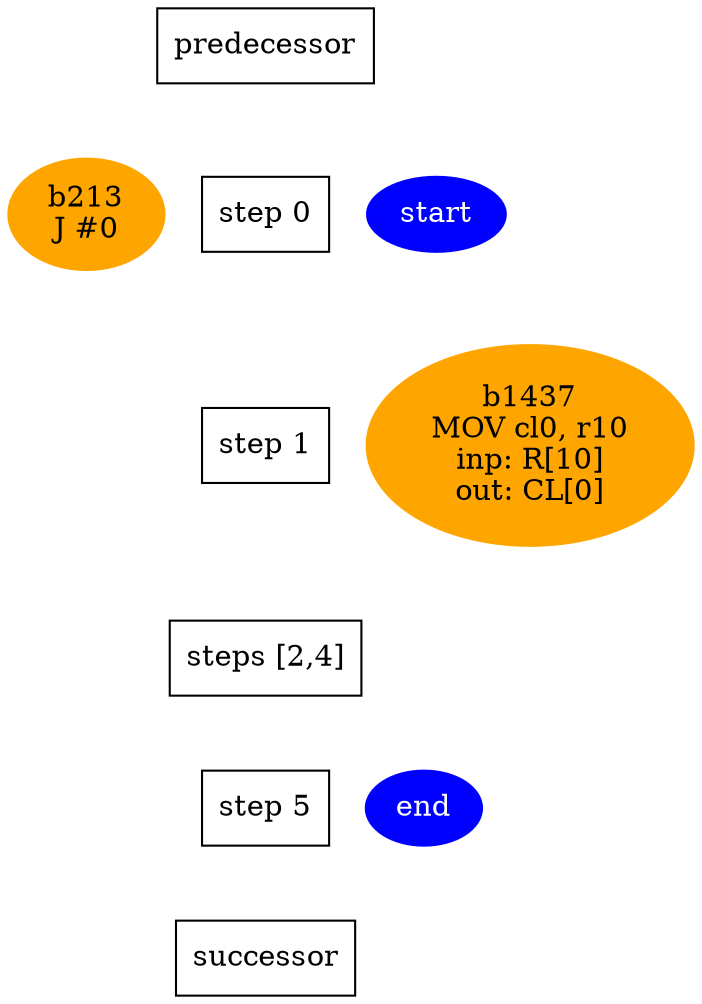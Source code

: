 digraph N {
 b213[color=orange,fontcolor=black,style=filled,label="b213\nJ #0"];  {rank=same; S0;  b213;}
 b1437[color=orange,fontcolor=black,style=filled,label="b1437\nMOV cl0, r10\ninp: R[10]\nout: CL[0]"];  {rank=same; S1;  b1437;}
 start [color=blue,fontcolor=white,style=filled,label="start"];  {rank=same; S0;  start;}
 end [color=blue,fontcolor=white,style=filled,label="end"];  {rank=same; S5;  end;}
  Sm1 [label="predecessor",shape=box];
  S0 [label="step 0",shape=box];
  Sm1 -> S0[style=invis,weight=9000];
  S1 [label="step 1",shape=box];
  S0 -> S1[style=invis,weight=9000];
  S2_S4 [label="steps [2,4]",shape=box];
  S1 -> S2_S4[style=invis,weight=9000];
  S5 [label="step 5",shape=box];
  S2_S4 -> S5[style=invis,weight=9000];
  S6 [label="successor",shape=box];
  S5 -> S6[style=invis,weight=9000];
}
